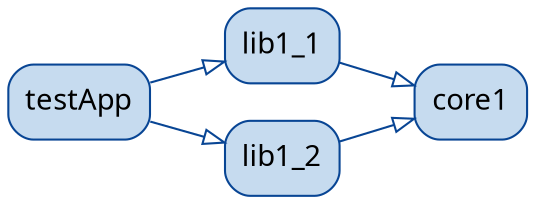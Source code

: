 digraph projects {
    graph [rankdir="LR"]
    node [shape=box,style="rounded,filled",fontname="sans-serif",color="8",fillcolor="3",colorscheme="blues8"]
    edge [arrowhead=onormal,color="8",colorscheme="blues8"]
    testApp -> lib1_1
    testApp -> lib1_2
    lib1_1 -> core1
    lib1_2 -> core1
}
